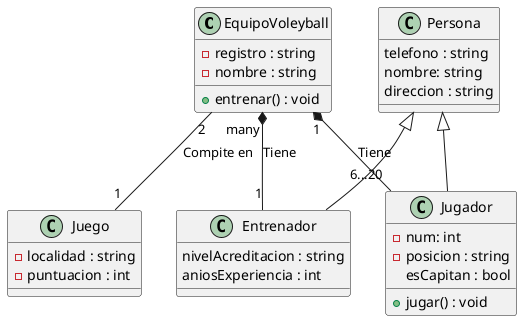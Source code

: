 @startuml Diagrama de Clases

class EquipoVoleyball {
    -registro : string
    -nombre : string
    +entrenar() : void
}

class Juego{
    -localidad : string
    -puntuacion : int
}

class Persona {
    telefono : string
    nombre: string
    direccion : string
}

class Jugador{
    -num: int
    -posicion : string
    esCapitan : bool
    +jugar() : void
}

class Entrenador {
    nivelAcreditacion : string
    aniosExperiencia : int
}

Persona <|-- Jugador 
Persona <|-- Entrenador
EquipoVoleyball "1" *-- "6...20" Jugador : Tiene
EquipoVoleyball "2" -- "1" Juego : Compite en
EquipoVoleyball "many" *-- "1" Entrenador : Tiene

@enduml